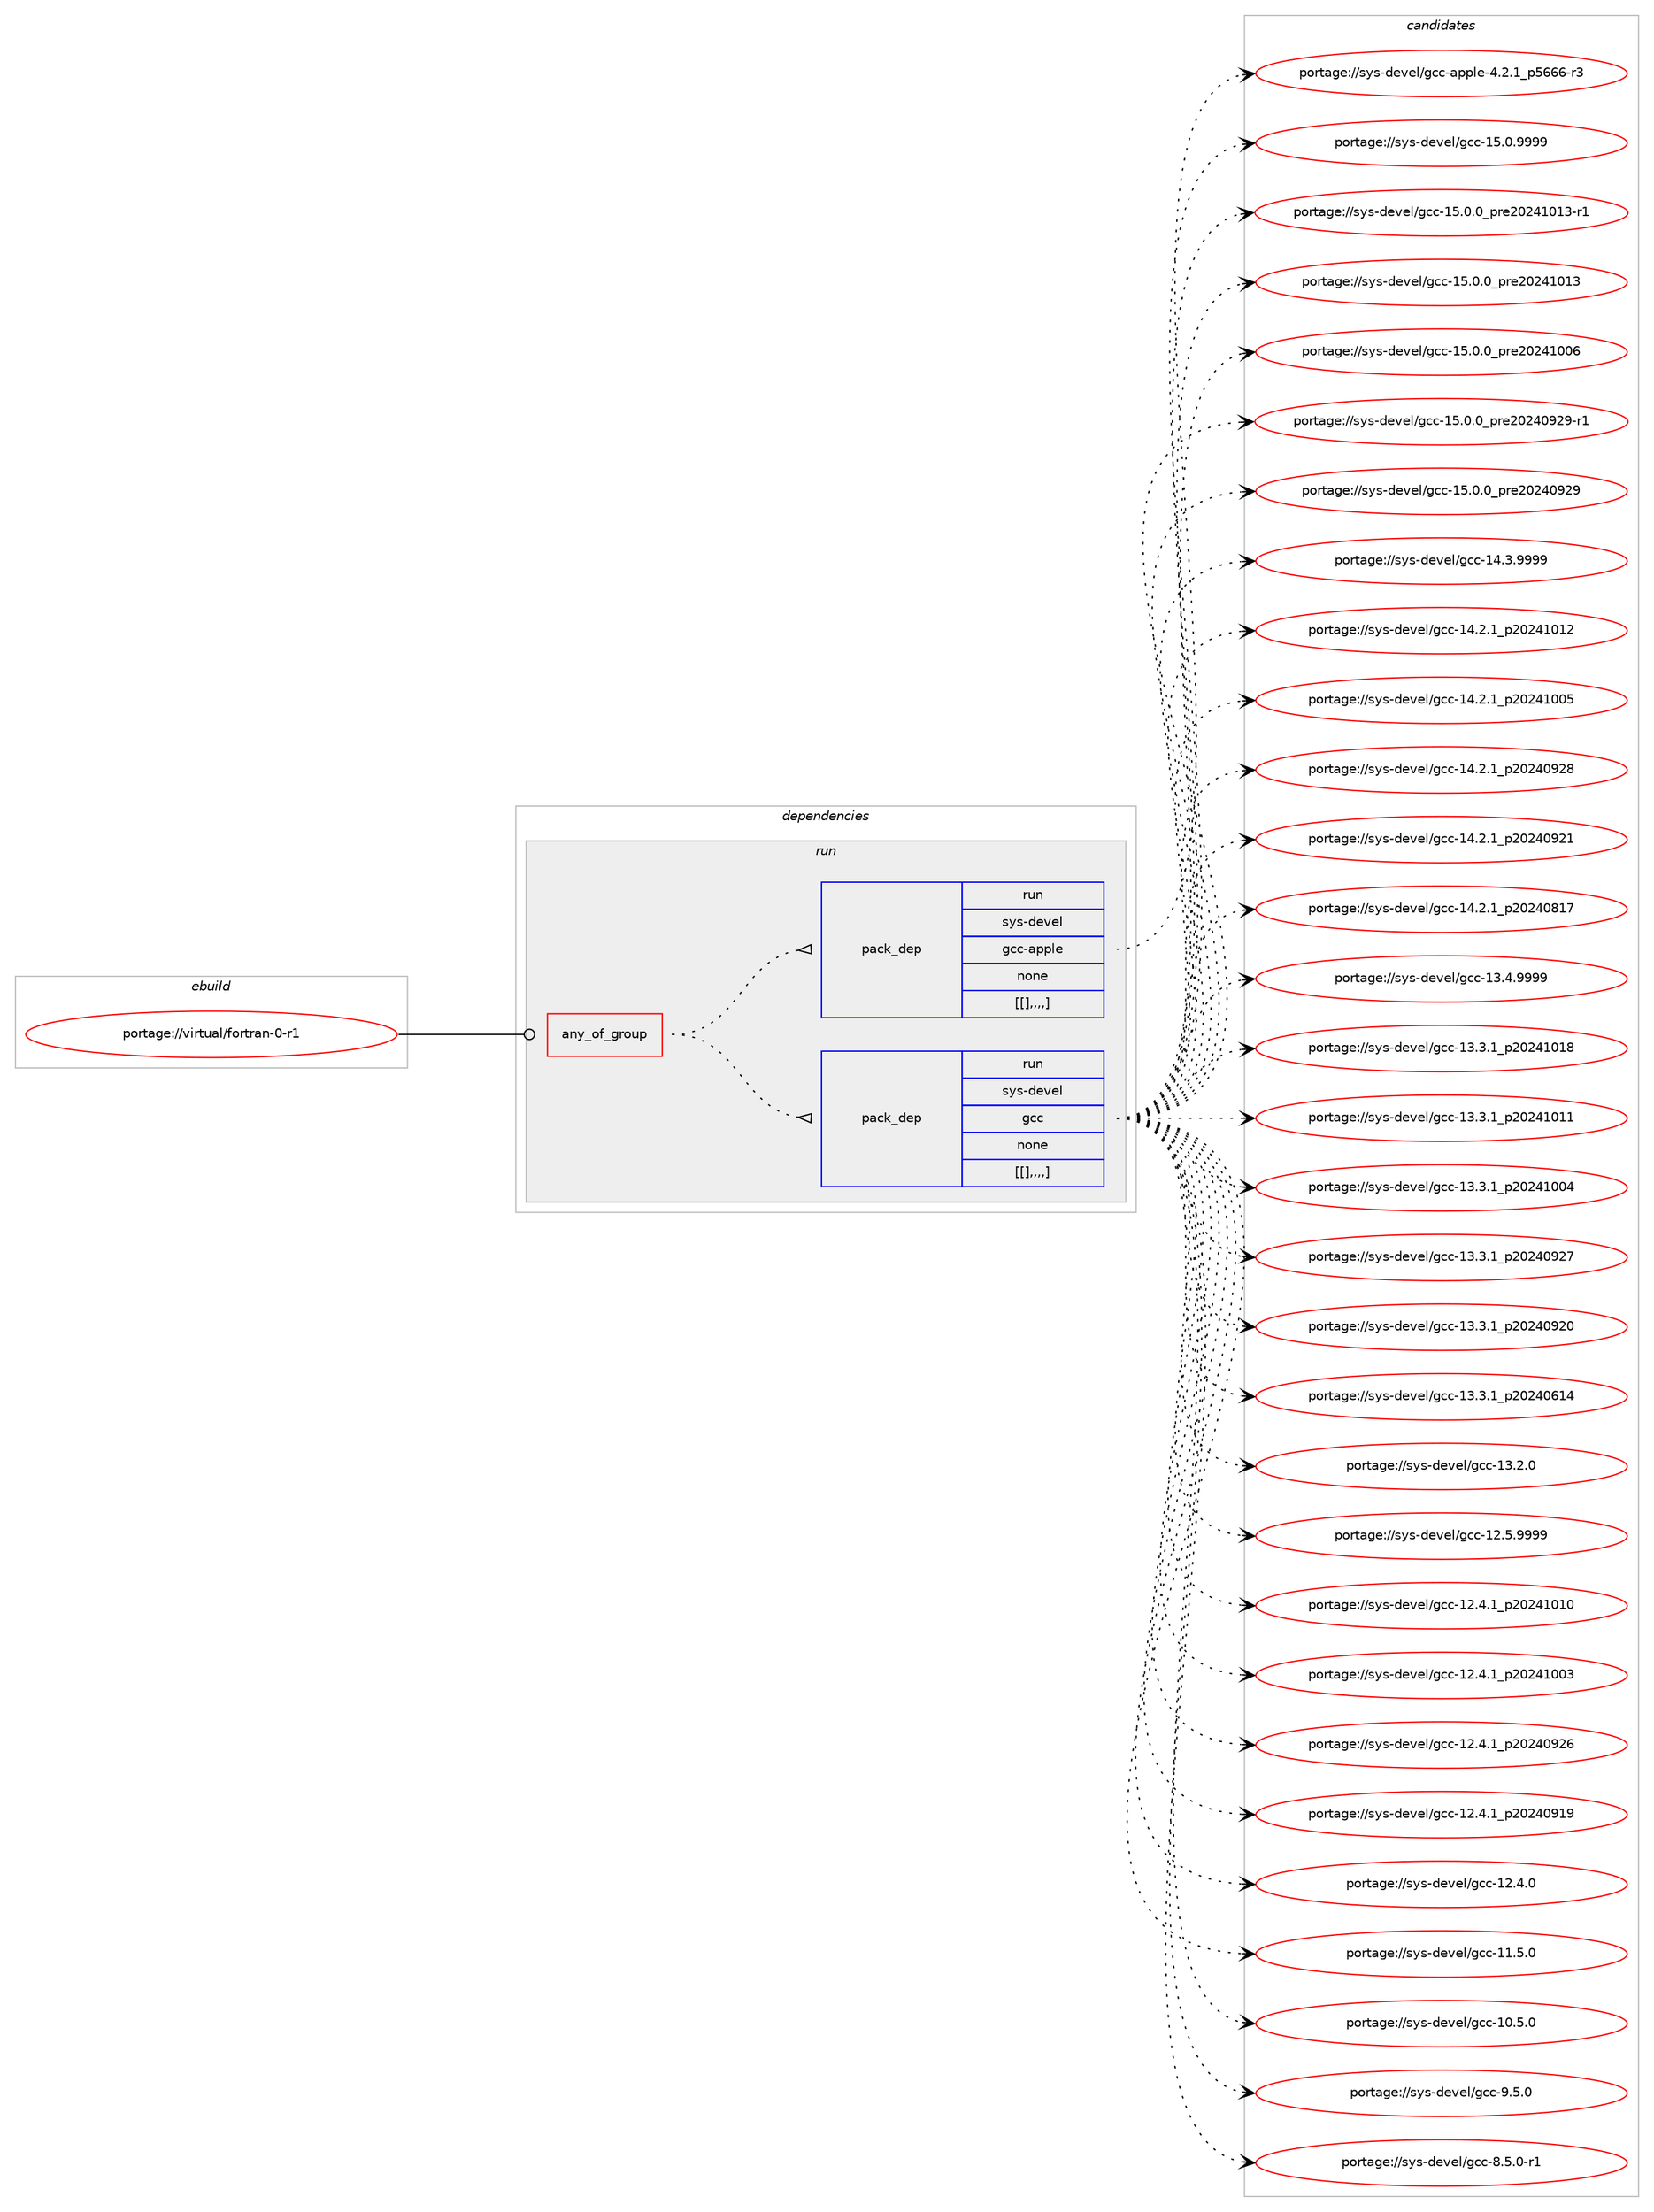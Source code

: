 digraph prolog {

# *************
# Graph options
# *************

newrank=true;
concentrate=true;
compound=true;
graph [rankdir=LR,fontname=Helvetica,fontsize=10,ranksep=1.5];#, ranksep=2.5, nodesep=0.2];
edge  [arrowhead=vee];
node  [fontname=Helvetica,fontsize=10];

# **********
# The ebuild
# **********

subgraph cluster_leftcol {
color=gray;
label=<<i>ebuild</i>>;
id [label="portage://virtual/fortran-0-r1", color=red, width=4, href="../virtual/fortran-0-r1.svg"];
}

# ****************
# The dependencies
# ****************

subgraph cluster_midcol {
color=gray;
label=<<i>dependencies</i>>;
subgraph cluster_compile {
fillcolor="#eeeeee";
style=filled;
label=<<i>compile</i>>;
}
subgraph cluster_compileandrun {
fillcolor="#eeeeee";
style=filled;
label=<<i>compile and run</i>>;
}
subgraph cluster_run {
fillcolor="#eeeeee";
style=filled;
label=<<i>run</i>>;
subgraph any29 {
dependency1465 [label=<<TABLE BORDER="0" CELLBORDER="1" CELLSPACING="0" CELLPADDING="4"><TR><TD CELLPADDING="10">any_of_group</TD></TR></TABLE>>, shape=none, color=red];subgraph pack1140 {
dependency1466 [label=<<TABLE BORDER="0" CELLBORDER="1" CELLSPACING="0" CELLPADDING="4" WIDTH="220"><TR><TD ROWSPAN="6" CELLPADDING="30">pack_dep</TD></TR><TR><TD WIDTH="110">run</TD></TR><TR><TD>sys-devel</TD></TR><TR><TD>gcc</TD></TR><TR><TD>none</TD></TR><TR><TD>[[],,,,]</TD></TR></TABLE>>, shape=none, color=blue];
}
dependency1465:e -> dependency1466:w [weight=20,style="dotted",arrowhead="oinv"];
subgraph pack1141 {
dependency1467 [label=<<TABLE BORDER="0" CELLBORDER="1" CELLSPACING="0" CELLPADDING="4" WIDTH="220"><TR><TD ROWSPAN="6" CELLPADDING="30">pack_dep</TD></TR><TR><TD WIDTH="110">run</TD></TR><TR><TD>sys-devel</TD></TR><TR><TD>gcc-apple</TD></TR><TR><TD>none</TD></TR><TR><TD>[[],,,,]</TD></TR></TABLE>>, shape=none, color=blue];
}
dependency1465:e -> dependency1467:w [weight=20,style="dotted",arrowhead="oinv"];
}
id:e -> dependency1465:w [weight=20,style="solid",arrowhead="odot"];
}
}

# **************
# The candidates
# **************

subgraph cluster_choices {
rank=same;
color=gray;
label=<<i>candidates</i>>;

subgraph choice1140 {
color=black;
nodesep=1;
choice1151211154510010111810110847103999945495346484657575757 [label="portage://sys-devel/gcc-15.0.9999", color=red, width=4,href="../sys-devel/gcc-15.0.9999.svg"];
choice11512111545100101118101108471039999454953464846489511211410150485052494849514511449 [label="portage://sys-devel/gcc-15.0.0_pre20241013-r1", color=red, width=4,href="../sys-devel/gcc-15.0.0_pre20241013-r1.svg"];
choice1151211154510010111810110847103999945495346484648951121141015048505249484951 [label="portage://sys-devel/gcc-15.0.0_pre20241013", color=red, width=4,href="../sys-devel/gcc-15.0.0_pre20241013.svg"];
choice1151211154510010111810110847103999945495346484648951121141015048505249484854 [label="portage://sys-devel/gcc-15.0.0_pre20241006", color=red, width=4,href="../sys-devel/gcc-15.0.0_pre20241006.svg"];
choice11512111545100101118101108471039999454953464846489511211410150485052485750574511449 [label="portage://sys-devel/gcc-15.0.0_pre20240929-r1", color=red, width=4,href="../sys-devel/gcc-15.0.0_pre20240929-r1.svg"];
choice1151211154510010111810110847103999945495346484648951121141015048505248575057 [label="portage://sys-devel/gcc-15.0.0_pre20240929", color=red, width=4,href="../sys-devel/gcc-15.0.0_pre20240929.svg"];
choice1151211154510010111810110847103999945495246514657575757 [label="portage://sys-devel/gcc-14.3.9999", color=red, width=4,href="../sys-devel/gcc-14.3.9999.svg"];
choice1151211154510010111810110847103999945495246504649951125048505249484950 [label="portage://sys-devel/gcc-14.2.1_p20241012", color=red, width=4,href="../sys-devel/gcc-14.2.1_p20241012.svg"];
choice1151211154510010111810110847103999945495246504649951125048505249484853 [label="portage://sys-devel/gcc-14.2.1_p20241005", color=red, width=4,href="../sys-devel/gcc-14.2.1_p20241005.svg"];
choice1151211154510010111810110847103999945495246504649951125048505248575056 [label="portage://sys-devel/gcc-14.2.1_p20240928", color=red, width=4,href="../sys-devel/gcc-14.2.1_p20240928.svg"];
choice1151211154510010111810110847103999945495246504649951125048505248575049 [label="portage://sys-devel/gcc-14.2.1_p20240921", color=red, width=4,href="../sys-devel/gcc-14.2.1_p20240921.svg"];
choice1151211154510010111810110847103999945495246504649951125048505248564955 [label="portage://sys-devel/gcc-14.2.1_p20240817", color=red, width=4,href="../sys-devel/gcc-14.2.1_p20240817.svg"];
choice1151211154510010111810110847103999945495146524657575757 [label="portage://sys-devel/gcc-13.4.9999", color=red, width=4,href="../sys-devel/gcc-13.4.9999.svg"];
choice1151211154510010111810110847103999945495146514649951125048505249484956 [label="portage://sys-devel/gcc-13.3.1_p20241018", color=red, width=4,href="../sys-devel/gcc-13.3.1_p20241018.svg"];
choice1151211154510010111810110847103999945495146514649951125048505249484949 [label="portage://sys-devel/gcc-13.3.1_p20241011", color=red, width=4,href="../sys-devel/gcc-13.3.1_p20241011.svg"];
choice1151211154510010111810110847103999945495146514649951125048505249484852 [label="portage://sys-devel/gcc-13.3.1_p20241004", color=red, width=4,href="../sys-devel/gcc-13.3.1_p20241004.svg"];
choice1151211154510010111810110847103999945495146514649951125048505248575055 [label="portage://sys-devel/gcc-13.3.1_p20240927", color=red, width=4,href="../sys-devel/gcc-13.3.1_p20240927.svg"];
choice1151211154510010111810110847103999945495146514649951125048505248575048 [label="portage://sys-devel/gcc-13.3.1_p20240920", color=red, width=4,href="../sys-devel/gcc-13.3.1_p20240920.svg"];
choice1151211154510010111810110847103999945495146514649951125048505248544952 [label="portage://sys-devel/gcc-13.3.1_p20240614", color=red, width=4,href="../sys-devel/gcc-13.3.1_p20240614.svg"];
choice1151211154510010111810110847103999945495146504648 [label="portage://sys-devel/gcc-13.2.0", color=red, width=4,href="../sys-devel/gcc-13.2.0.svg"];
choice1151211154510010111810110847103999945495046534657575757 [label="portage://sys-devel/gcc-12.5.9999", color=red, width=4,href="../sys-devel/gcc-12.5.9999.svg"];
choice1151211154510010111810110847103999945495046524649951125048505249484948 [label="portage://sys-devel/gcc-12.4.1_p20241010", color=red, width=4,href="../sys-devel/gcc-12.4.1_p20241010.svg"];
choice1151211154510010111810110847103999945495046524649951125048505249484851 [label="portage://sys-devel/gcc-12.4.1_p20241003", color=red, width=4,href="../sys-devel/gcc-12.4.1_p20241003.svg"];
choice1151211154510010111810110847103999945495046524649951125048505248575054 [label="portage://sys-devel/gcc-12.4.1_p20240926", color=red, width=4,href="../sys-devel/gcc-12.4.1_p20240926.svg"];
choice1151211154510010111810110847103999945495046524649951125048505248574957 [label="portage://sys-devel/gcc-12.4.1_p20240919", color=red, width=4,href="../sys-devel/gcc-12.4.1_p20240919.svg"];
choice1151211154510010111810110847103999945495046524648 [label="portage://sys-devel/gcc-12.4.0", color=red, width=4,href="../sys-devel/gcc-12.4.0.svg"];
choice1151211154510010111810110847103999945494946534648 [label="portage://sys-devel/gcc-11.5.0", color=red, width=4,href="../sys-devel/gcc-11.5.0.svg"];
choice1151211154510010111810110847103999945494846534648 [label="portage://sys-devel/gcc-10.5.0", color=red, width=4,href="../sys-devel/gcc-10.5.0.svg"];
choice11512111545100101118101108471039999455746534648 [label="portage://sys-devel/gcc-9.5.0", color=red, width=4,href="../sys-devel/gcc-9.5.0.svg"];
choice115121115451001011181011084710399994556465346484511449 [label="portage://sys-devel/gcc-8.5.0-r1", color=red, width=4,href="../sys-devel/gcc-8.5.0-r1.svg"];
dependency1466:e -> choice1151211154510010111810110847103999945495346484657575757:w [style=dotted,weight="100"];
dependency1466:e -> choice11512111545100101118101108471039999454953464846489511211410150485052494849514511449:w [style=dotted,weight="100"];
dependency1466:e -> choice1151211154510010111810110847103999945495346484648951121141015048505249484951:w [style=dotted,weight="100"];
dependency1466:e -> choice1151211154510010111810110847103999945495346484648951121141015048505249484854:w [style=dotted,weight="100"];
dependency1466:e -> choice11512111545100101118101108471039999454953464846489511211410150485052485750574511449:w [style=dotted,weight="100"];
dependency1466:e -> choice1151211154510010111810110847103999945495346484648951121141015048505248575057:w [style=dotted,weight="100"];
dependency1466:e -> choice1151211154510010111810110847103999945495246514657575757:w [style=dotted,weight="100"];
dependency1466:e -> choice1151211154510010111810110847103999945495246504649951125048505249484950:w [style=dotted,weight="100"];
dependency1466:e -> choice1151211154510010111810110847103999945495246504649951125048505249484853:w [style=dotted,weight="100"];
dependency1466:e -> choice1151211154510010111810110847103999945495246504649951125048505248575056:w [style=dotted,weight="100"];
dependency1466:e -> choice1151211154510010111810110847103999945495246504649951125048505248575049:w [style=dotted,weight="100"];
dependency1466:e -> choice1151211154510010111810110847103999945495246504649951125048505248564955:w [style=dotted,weight="100"];
dependency1466:e -> choice1151211154510010111810110847103999945495146524657575757:w [style=dotted,weight="100"];
dependency1466:e -> choice1151211154510010111810110847103999945495146514649951125048505249484956:w [style=dotted,weight="100"];
dependency1466:e -> choice1151211154510010111810110847103999945495146514649951125048505249484949:w [style=dotted,weight="100"];
dependency1466:e -> choice1151211154510010111810110847103999945495146514649951125048505249484852:w [style=dotted,weight="100"];
dependency1466:e -> choice1151211154510010111810110847103999945495146514649951125048505248575055:w [style=dotted,weight="100"];
dependency1466:e -> choice1151211154510010111810110847103999945495146514649951125048505248575048:w [style=dotted,weight="100"];
dependency1466:e -> choice1151211154510010111810110847103999945495146514649951125048505248544952:w [style=dotted,weight="100"];
dependency1466:e -> choice1151211154510010111810110847103999945495146504648:w [style=dotted,weight="100"];
dependency1466:e -> choice1151211154510010111810110847103999945495046534657575757:w [style=dotted,weight="100"];
dependency1466:e -> choice1151211154510010111810110847103999945495046524649951125048505249484948:w [style=dotted,weight="100"];
dependency1466:e -> choice1151211154510010111810110847103999945495046524649951125048505249484851:w [style=dotted,weight="100"];
dependency1466:e -> choice1151211154510010111810110847103999945495046524649951125048505248575054:w [style=dotted,weight="100"];
dependency1466:e -> choice1151211154510010111810110847103999945495046524649951125048505248574957:w [style=dotted,weight="100"];
dependency1466:e -> choice1151211154510010111810110847103999945495046524648:w [style=dotted,weight="100"];
dependency1466:e -> choice1151211154510010111810110847103999945494946534648:w [style=dotted,weight="100"];
dependency1466:e -> choice1151211154510010111810110847103999945494846534648:w [style=dotted,weight="100"];
dependency1466:e -> choice11512111545100101118101108471039999455746534648:w [style=dotted,weight="100"];
dependency1466:e -> choice115121115451001011181011084710399994556465346484511449:w [style=dotted,weight="100"];
}
subgraph choice1141 {
color=black;
nodesep=1;
choice11512111545100101118101108471039999459711211210810145524650464995112535454544511451 [label="portage://sys-devel/gcc-apple-4.2.1_p5666-r3", color=red, width=4,href="../sys-devel/gcc-apple-4.2.1_p5666-r3.svg"];
dependency1467:e -> choice11512111545100101118101108471039999459711211210810145524650464995112535454544511451:w [style=dotted,weight="100"];
}
}

}
